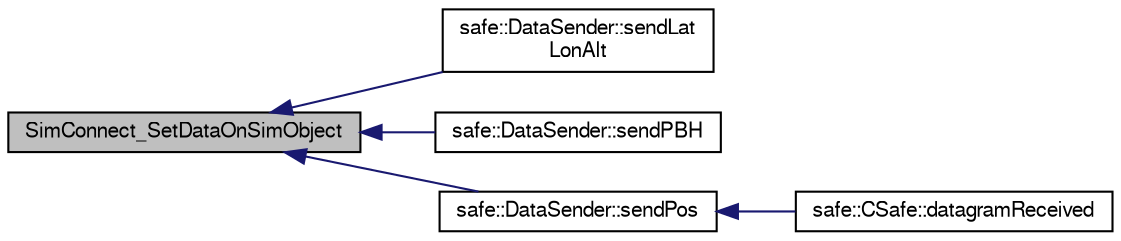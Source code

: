 digraph "SimConnect_SetDataOnSimObject"
{
  bgcolor="transparent";
  edge [fontname="FreeSans",fontsize="10",labelfontname="FreeSans",labelfontsize="10"];
  node [fontname="FreeSans",fontsize="10",shape=record];
  rankdir="LR";
  Node1 [label="SimConnect_SetDataOnSimObject",height=0.2,width=0.4,color="black", fillcolor="grey75", style="filled" fontcolor="black"];
  Node1 -> Node2 [dir="back",color="midnightblue",fontsize="10",style="solid",fontname="FreeSans"];
  Node2 [label="safe::DataSender::sendLat\lLonAlt",height=0.2,width=0.4,color="black",URL="$classsafe_1_1DataSender.html#a951f4f4f05f1ee03fd13ec08149da300"];
  Node1 -> Node3 [dir="back",color="midnightblue",fontsize="10",style="solid",fontname="FreeSans"];
  Node3 [label="safe::DataSender::sendPBH",height=0.2,width=0.4,color="black",URL="$classsafe_1_1DataSender.html#a01ad74b3bbab184ec2c512652a3b24b1"];
  Node1 -> Node4 [dir="back",color="midnightblue",fontsize="10",style="solid",fontname="FreeSans"];
  Node4 [label="safe::DataSender::sendPos",height=0.2,width=0.4,color="black",URL="$classsafe_1_1DataSender.html#af35727080e08eabfa110bea9aa4c3648"];
  Node4 -> Node5 [dir="back",color="midnightblue",fontsize="10",style="solid",fontname="FreeSans"];
  Node5 [label="safe::CSafe::datagramReceived",height=0.2,width=0.4,color="black",URL="$classsafe_1_1CSafe.html#a9d1cfb0ceff990ceceb2caf69c8a6b7e"];
}

